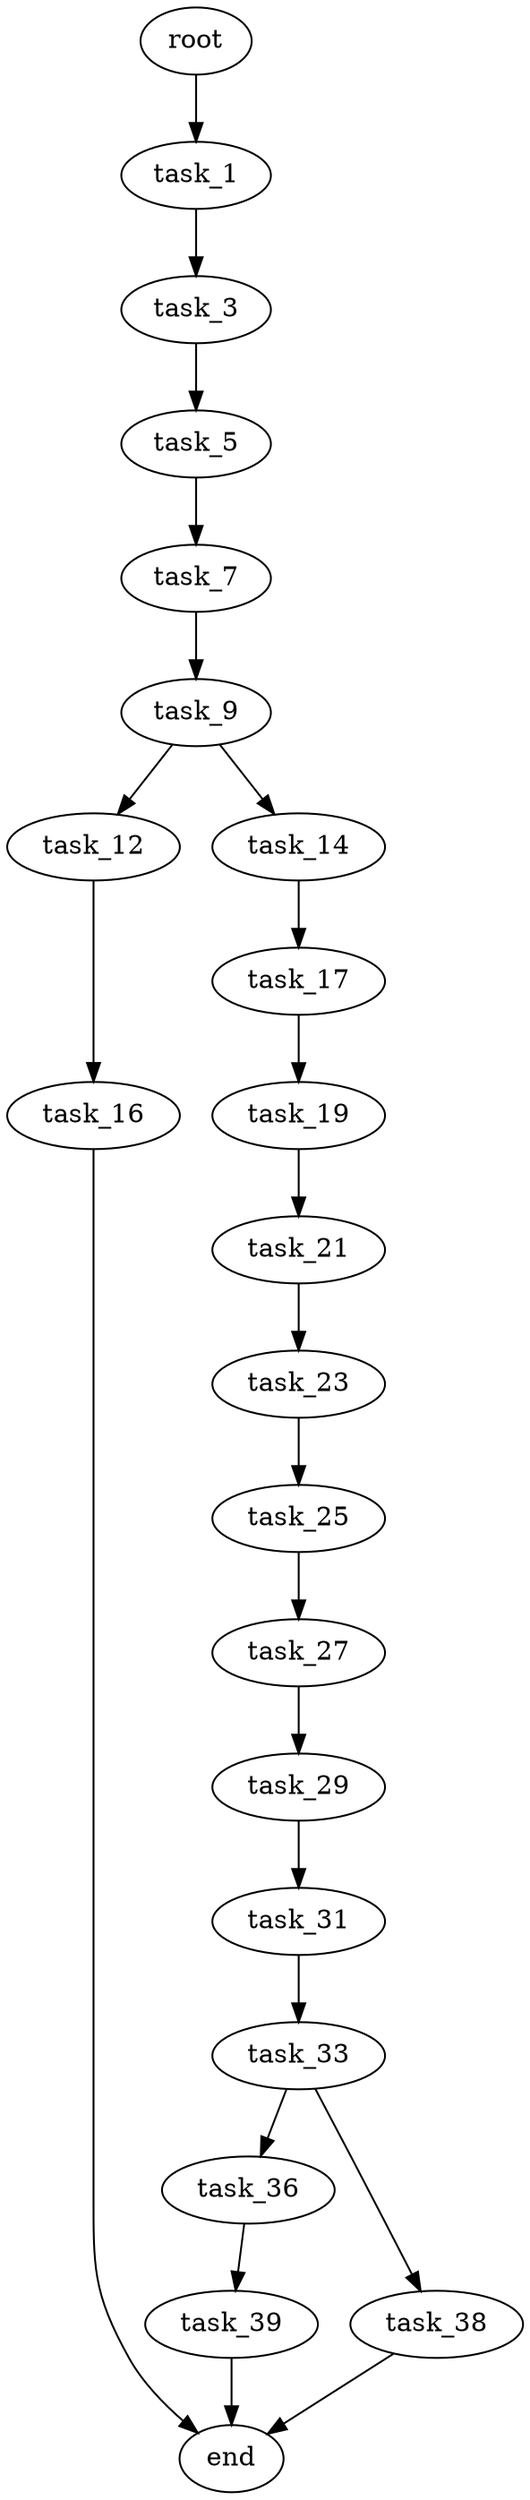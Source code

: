 digraph G {
  root [size="0.000000"];
  task_1 [size="17321379982.000000"];
  task_3 [size="1073741824000.000000"];
  task_5 [size="1137645005517.000000"];
  task_7 [size="12018863701.000000"];
  task_9 [size="346934436390.000000"];
  task_12 [size="305386570621.000000"];
  task_14 [size="8589934592.000000"];
  task_16 [size="38338162734.000000"];
  task_17 [size="51684275831.000000"];
  end [size="0.000000"];
  task_19 [size="6034419567.000000"];
  task_21 [size="6993642688.000000"];
  task_23 [size="332988167739.000000"];
  task_25 [size="231928233984.000000"];
  task_27 [size="3554938536.000000"];
  task_29 [size="29640823524.000000"];
  task_31 [size="55505934174.000000"];
  task_33 [size="28991029248.000000"];
  task_36 [size="617207025508.000000"];
  task_38 [size="310635194929.000000"];
  task_39 [size="134217728000.000000"];

  root -> task_1 [size="1.000000"];
  task_1 -> task_3 [size="536870912.000000"];
  task_3 -> task_5 [size="838860800.000000"];
  task_5 -> task_7 [size="679477248.000000"];
  task_7 -> task_9 [size="679477248.000000"];
  task_9 -> task_12 [size="411041792.000000"];
  task_9 -> task_14 [size="411041792.000000"];
  task_12 -> task_16 [size="209715200.000000"];
  task_14 -> task_17 [size="33554432.000000"];
  task_16 -> end [size="1.000000"];
  task_17 -> task_19 [size="838860800.000000"];
  task_19 -> task_21 [size="134217728.000000"];
  task_21 -> task_23 [size="134217728.000000"];
  task_23 -> task_25 [size="411041792.000000"];
  task_25 -> task_27 [size="301989888.000000"];
  task_27 -> task_29 [size="411041792.000000"];
  task_29 -> task_31 [size="536870912.000000"];
  task_31 -> task_33 [size="209715200.000000"];
  task_33 -> task_36 [size="75497472.000000"];
  task_33 -> task_38 [size="75497472.000000"];
  task_36 -> task_39 [size="838860800.000000"];
  task_38 -> end [size="1.000000"];
  task_39 -> end [size="1.000000"];
}

